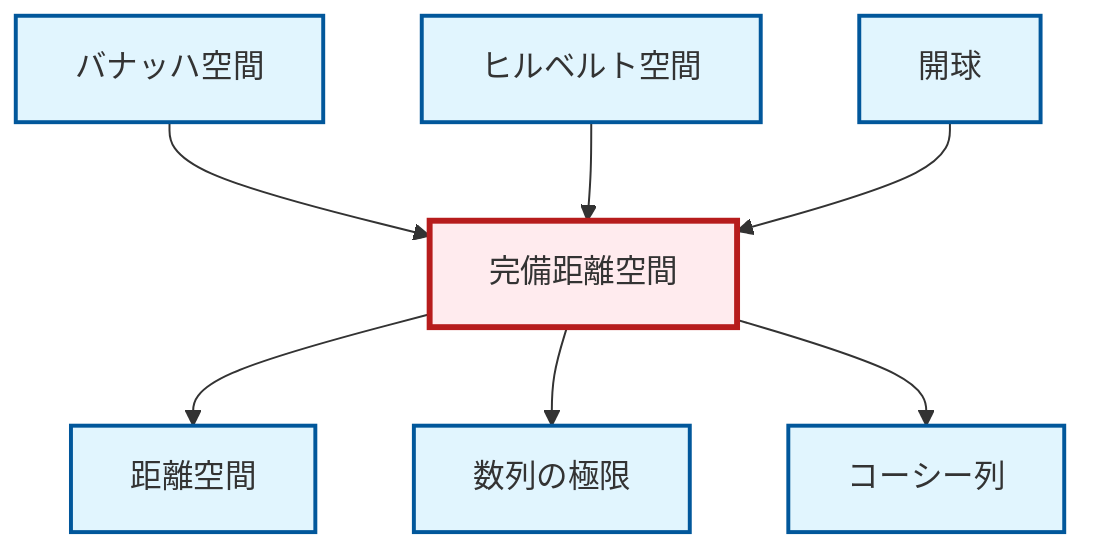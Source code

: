graph TD
    classDef definition fill:#e1f5fe,stroke:#01579b,stroke-width:2px
    classDef theorem fill:#f3e5f5,stroke:#4a148c,stroke-width:2px
    classDef axiom fill:#fff3e0,stroke:#e65100,stroke-width:2px
    classDef example fill:#e8f5e9,stroke:#1b5e20,stroke-width:2px
    classDef current fill:#ffebee,stroke:#b71c1c,stroke-width:3px
    def-cauchy-sequence["コーシー列"]:::definition
    def-limit["数列の極限"]:::definition
    def-banach-space["バナッハ空間"]:::definition
    def-metric-space["距離空間"]:::definition
    def-open-ball["開球"]:::definition
    def-hilbert-space["ヒルベルト空間"]:::definition
    def-complete-metric-space["完備距離空間"]:::definition
    def-banach-space --> def-complete-metric-space
    def-hilbert-space --> def-complete-metric-space
    def-complete-metric-space --> def-metric-space
    def-complete-metric-space --> def-limit
    def-open-ball --> def-complete-metric-space
    def-complete-metric-space --> def-cauchy-sequence
    class def-complete-metric-space current